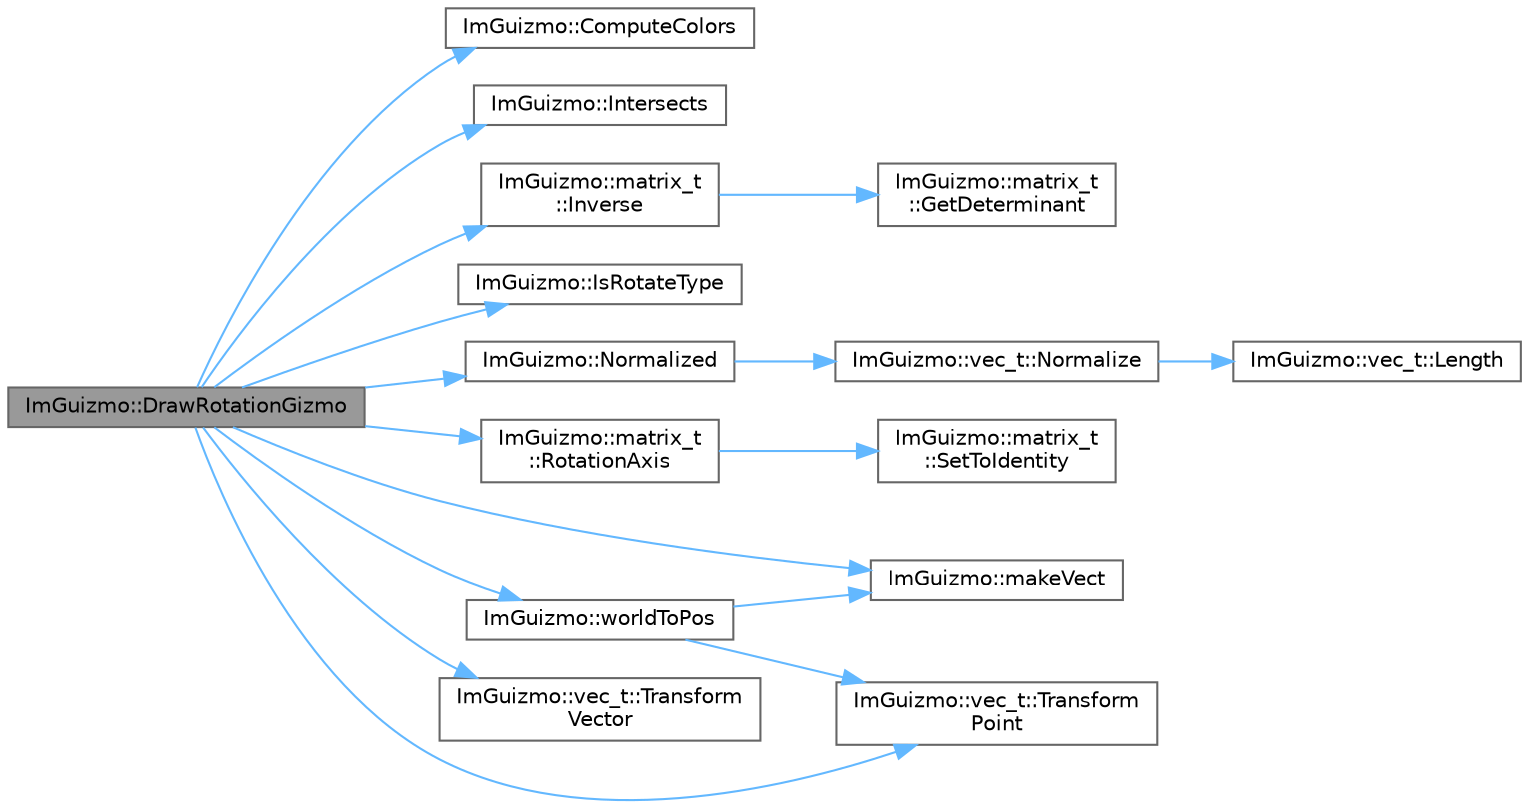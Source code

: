 digraph "ImGuizmo::DrawRotationGizmo"
{
 // LATEX_PDF_SIZE
  bgcolor="transparent";
  edge [fontname=Helvetica,fontsize=10,labelfontname=Helvetica,labelfontsize=10];
  node [fontname=Helvetica,fontsize=10,shape=box,height=0.2,width=0.4];
  rankdir="LR";
  Node1 [id="Node000001",label="ImGuizmo::DrawRotationGizmo",height=0.2,width=0.4,color="gray40", fillcolor="grey60", style="filled", fontcolor="black",tooltip=" "];
  Node1 -> Node2 [id="edge1_Node000001_Node000002",color="steelblue1",style="solid",tooltip=" "];
  Node2 [id="Node000002",label="ImGuizmo::ComputeColors",height=0.2,width=0.4,color="grey40", fillcolor="white", style="filled",URL="$namespace_im_guizmo.html#a04598d3d31c4925efa3d341ec15b2d62",tooltip=" "];
  Node1 -> Node3 [id="edge2_Node000001_Node000003",color="steelblue1",style="solid",tooltip=" "];
  Node3 [id="Node000003",label="ImGuizmo::Intersects",height=0.2,width=0.4,color="grey40", fillcolor="white", style="filled",URL="$namespace_im_guizmo.html#a1ab785a4193bf54632444d3fa34890be",tooltip=" "];
  Node1 -> Node4 [id="edge3_Node000001_Node000004",color="steelblue1",style="solid",tooltip=" "];
  Node4 [id="Node000004",label="ImGuizmo::matrix_t\l::Inverse",height=0.2,width=0.4,color="grey40", fillcolor="white", style="filled",URL="$struct_im_guizmo_1_1matrix__t.html#a8a0e24127eb60b7b4e0049488569c567",tooltip=" "];
  Node4 -> Node5 [id="edge4_Node000004_Node000005",color="steelblue1",style="solid",tooltip=" "];
  Node5 [id="Node000005",label="ImGuizmo::matrix_t\l::GetDeterminant",height=0.2,width=0.4,color="grey40", fillcolor="white", style="filled",URL="$struct_im_guizmo_1_1matrix__t.html#a56d2d5ba7efc096d369aae01ef0e1da8",tooltip=" "];
  Node1 -> Node6 [id="edge5_Node000001_Node000006",color="steelblue1",style="solid",tooltip=" "];
  Node6 [id="Node000006",label="ImGuizmo::IsRotateType",height=0.2,width=0.4,color="grey40", fillcolor="white", style="filled",URL="$namespace_im_guizmo.html#a49ff00e9fad7d028e6fe7cc30e739886",tooltip=" "];
  Node1 -> Node7 [id="edge6_Node000001_Node000007",color="steelblue1",style="solid",tooltip=" "];
  Node7 [id="Node000007",label="ImGuizmo::makeVect",height=0.2,width=0.4,color="grey40", fillcolor="white", style="filled",URL="$namespace_im_guizmo.html#a640be01f179c80230cd4b7ee9b298456",tooltip=" "];
  Node1 -> Node8 [id="edge7_Node000001_Node000008",color="steelblue1",style="solid",tooltip=" "];
  Node8 [id="Node000008",label="ImGuizmo::Normalized",height=0.2,width=0.4,color="grey40", fillcolor="white", style="filled",URL="$namespace_im_guizmo.html#a1619646543d1daf5ef5b8edc6060dd81",tooltip=" "];
  Node8 -> Node9 [id="edge8_Node000008_Node000009",color="steelblue1",style="solid",tooltip=" "];
  Node9 [id="Node000009",label="ImGuizmo::vec_t::Normalize",height=0.2,width=0.4,color="grey40", fillcolor="white", style="filled",URL="$struct_im_guizmo_1_1vec__t.html#af017b8aa014292dc855f180448a66579",tooltip=" "];
  Node9 -> Node10 [id="edge9_Node000009_Node000010",color="steelblue1",style="solid",tooltip=" "];
  Node10 [id="Node000010",label="ImGuizmo::vec_t::Length",height=0.2,width=0.4,color="grey40", fillcolor="white", style="filled",URL="$struct_im_guizmo_1_1vec__t.html#a5fdc55e19fe7a468751ab9a8a77ebf23",tooltip=" "];
  Node1 -> Node11 [id="edge10_Node000001_Node000011",color="steelblue1",style="solid",tooltip=" "];
  Node11 [id="Node000011",label="ImGuizmo::matrix_t\l::RotationAxis",height=0.2,width=0.4,color="grey40", fillcolor="white", style="filled",URL="$struct_im_guizmo_1_1matrix__t.html#abb6c29d0bcc5e884b68a666a204730db",tooltip=" "];
  Node11 -> Node12 [id="edge11_Node000011_Node000012",color="steelblue1",style="solid",tooltip=" "];
  Node12 [id="Node000012",label="ImGuizmo::matrix_t\l::SetToIdentity",height=0.2,width=0.4,color="grey40", fillcolor="white", style="filled",URL="$struct_im_guizmo_1_1matrix__t.html#a8cd97c2ad39c86dde89a62aaddc7b9ec",tooltip=" "];
  Node1 -> Node13 [id="edge12_Node000001_Node000013",color="steelblue1",style="solid",tooltip=" "];
  Node13 [id="Node000013",label="ImGuizmo::vec_t::Transform\lPoint",height=0.2,width=0.4,color="grey40", fillcolor="white", style="filled",URL="$struct_im_guizmo_1_1vec__t.html#a904cb32e9200475ae5a9f5c918816dc2",tooltip=" "];
  Node1 -> Node14 [id="edge13_Node000001_Node000014",color="steelblue1",style="solid",tooltip=" "];
  Node14 [id="Node000014",label="ImGuizmo::vec_t::Transform\lVector",height=0.2,width=0.4,color="grey40", fillcolor="white", style="filled",URL="$struct_im_guizmo_1_1vec__t.html#af803c601b07db954f6df8e40b056bded",tooltip=" "];
  Node1 -> Node15 [id="edge14_Node000001_Node000015",color="steelblue1",style="solid",tooltip=" "];
  Node15 [id="Node000015",label="ImGuizmo::worldToPos",height=0.2,width=0.4,color="grey40", fillcolor="white", style="filled",URL="$namespace_im_guizmo.html#abb3202afd314281c19295b1ba03f9665",tooltip=" "];
  Node15 -> Node7 [id="edge15_Node000015_Node000007",color="steelblue1",style="solid",tooltip=" "];
  Node15 -> Node13 [id="edge16_Node000015_Node000013",color="steelblue1",style="solid",tooltip=" "];
}
